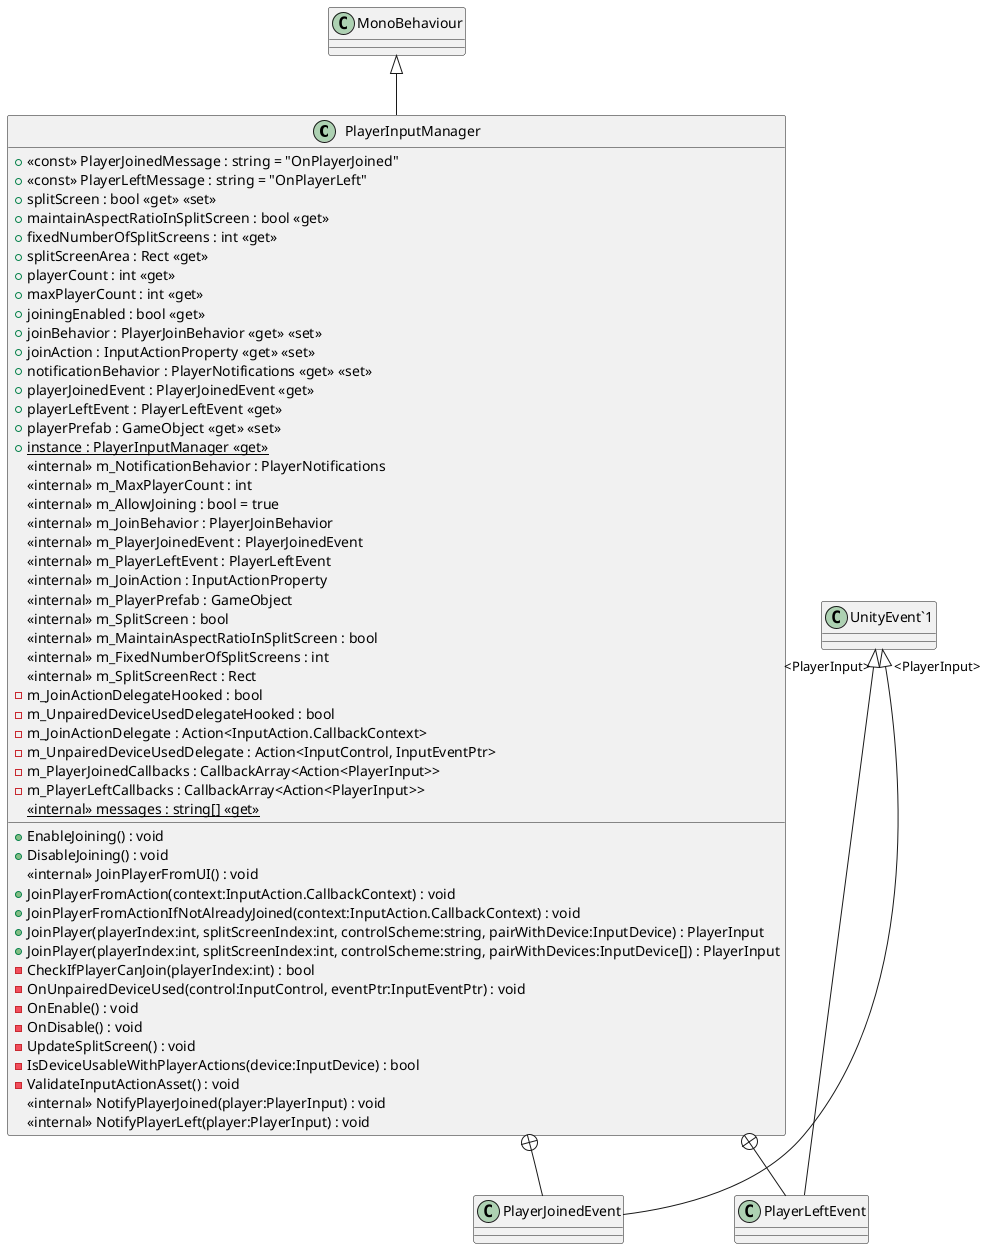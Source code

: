 @startuml
class PlayerInputManager {
    + <<const>> PlayerJoinedMessage : string = "OnPlayerJoined"
    + <<const>> PlayerLeftMessage : string = "OnPlayerLeft"
    + splitScreen : bool <<get>> <<set>>
    + maintainAspectRatioInSplitScreen : bool <<get>>
    + fixedNumberOfSplitScreens : int <<get>>
    + splitScreenArea : Rect <<get>>
    + playerCount : int <<get>>
    + maxPlayerCount : int <<get>>
    + joiningEnabled : bool <<get>>
    + joinBehavior : PlayerJoinBehavior <<get>> <<set>>
    + joinAction : InputActionProperty <<get>> <<set>>
    + notificationBehavior : PlayerNotifications <<get>> <<set>>
    + playerJoinedEvent : PlayerJoinedEvent <<get>>
    + playerLeftEvent : PlayerLeftEvent <<get>>
    + playerPrefab : GameObject <<get>> <<set>>
    + {static} instance : PlayerInputManager <<get>>
    + EnableJoining() : void
    + DisableJoining() : void
    <<internal>> JoinPlayerFromUI() : void
    + JoinPlayerFromAction(context:InputAction.CallbackContext) : void
    + JoinPlayerFromActionIfNotAlreadyJoined(context:InputAction.CallbackContext) : void
    + JoinPlayer(playerIndex:int, splitScreenIndex:int, controlScheme:string, pairWithDevice:InputDevice) : PlayerInput
    + JoinPlayer(playerIndex:int, splitScreenIndex:int, controlScheme:string, pairWithDevices:InputDevice[]) : PlayerInput
    <<internal>> m_NotificationBehavior : PlayerNotifications
    <<internal>> m_MaxPlayerCount : int
    <<internal>> m_AllowJoining : bool = true
    <<internal>> m_JoinBehavior : PlayerJoinBehavior
    <<internal>> m_PlayerJoinedEvent : PlayerJoinedEvent
    <<internal>> m_PlayerLeftEvent : PlayerLeftEvent
    <<internal>> m_JoinAction : InputActionProperty
    <<internal>> m_PlayerPrefab : GameObject
    <<internal>> m_SplitScreen : bool
    <<internal>> m_MaintainAspectRatioInSplitScreen : bool
    <<internal>> m_FixedNumberOfSplitScreens : int
    <<internal>> m_SplitScreenRect : Rect
    - m_JoinActionDelegateHooked : bool
    - m_UnpairedDeviceUsedDelegateHooked : bool
    - m_JoinActionDelegate : Action<InputAction.CallbackContext>
    - m_UnpairedDeviceUsedDelegate : Action<InputControl, InputEventPtr>
    - m_PlayerJoinedCallbacks : CallbackArray<Action<PlayerInput>>
    - m_PlayerLeftCallbacks : CallbackArray<Action<PlayerInput>>
    <<internal>> {static} messages : string[] <<get>>
    - CheckIfPlayerCanJoin(playerIndex:int) : bool
    - OnUnpairedDeviceUsed(control:InputControl, eventPtr:InputEventPtr) : void
    - OnEnable() : void
    - OnDisable() : void
    - UpdateSplitScreen() : void
    - IsDeviceUsableWithPlayerActions(device:InputDevice) : bool
    - ValidateInputActionAsset() : void
    <<internal>> NotifyPlayerJoined(player:PlayerInput) : void
    <<internal>> NotifyPlayerLeft(player:PlayerInput) : void
}
class PlayerJoinedEvent {
}
class PlayerLeftEvent {
}
MonoBehaviour <|-- PlayerInputManager
PlayerInputManager +-- PlayerJoinedEvent
"UnityEvent`1" "<PlayerInput>" <|-- PlayerJoinedEvent
PlayerInputManager +-- PlayerLeftEvent
"UnityEvent`1" "<PlayerInput>" <|-- PlayerLeftEvent
@enduml
